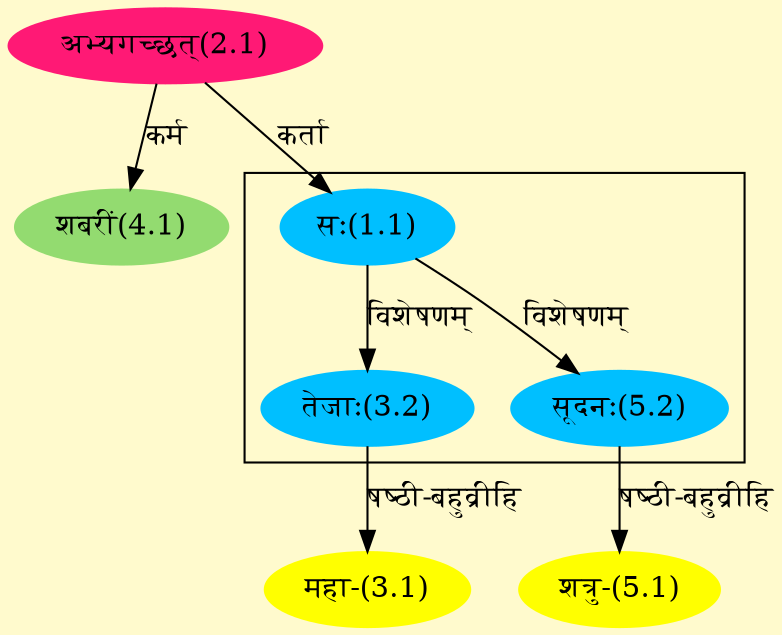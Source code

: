 digraph G{
rankdir=BT;
 compound=true;
 bgcolor="lemonchiffon1";

subgraph cluster_1{
Node3_2 [style=filled, color="#00BFFF" label = "तेजाः(3.2)"]
Node1_1 [style=filled, color="#00BFFF" label = "सः(1.1)"]
Node5_2 [style=filled, color="#00BFFF" label = "सूदनः(5.2)"]

}
Node1_1 [style=filled, color="#00BFFF" label = "सः(1.1)"]
Node2_1 [style=filled, color="#FF1975" label = "अभ्यगच्छत्(2.1)"]
Node [style=filled, color="" label = "()"]
Node3_1 [style=filled, color="#FFFF00" label = "महा-(3.1)"]
Node3_2 [style=filled, color="#00BFFF" label = "तेजाः(3.2)"]
Node4_1 [style=filled, color="#93DB70" label = "शबरीं(4.1)"]
Node5_1 [style=filled, color="#FFFF00" label = "शत्रु-(5.1)"]
Node5_2 [style=filled, color="#00BFFF" label = "सूदनः(5.2)"]
/* Start of Relations section */

Node1_1 -> Node2_1 [  label="कर्ता"  dir="back" ]
Node3_1 -> Node3_2 [  label="षष्ठी-बहुव्रीहि"  dir="back" ]
Node3_2 -> Node1_1 [  label="विशेषणम्"  dir="back" ]
Node4_1 -> Node2_1 [  label="कर्म"  dir="back" ]
Node5_1 -> Node5_2 [  label="षष्ठी-बहुव्रीहि"  dir="back" ]
Node5_2 -> Node1_1 [  label="विशेषणम्"  dir="back" ]
}
